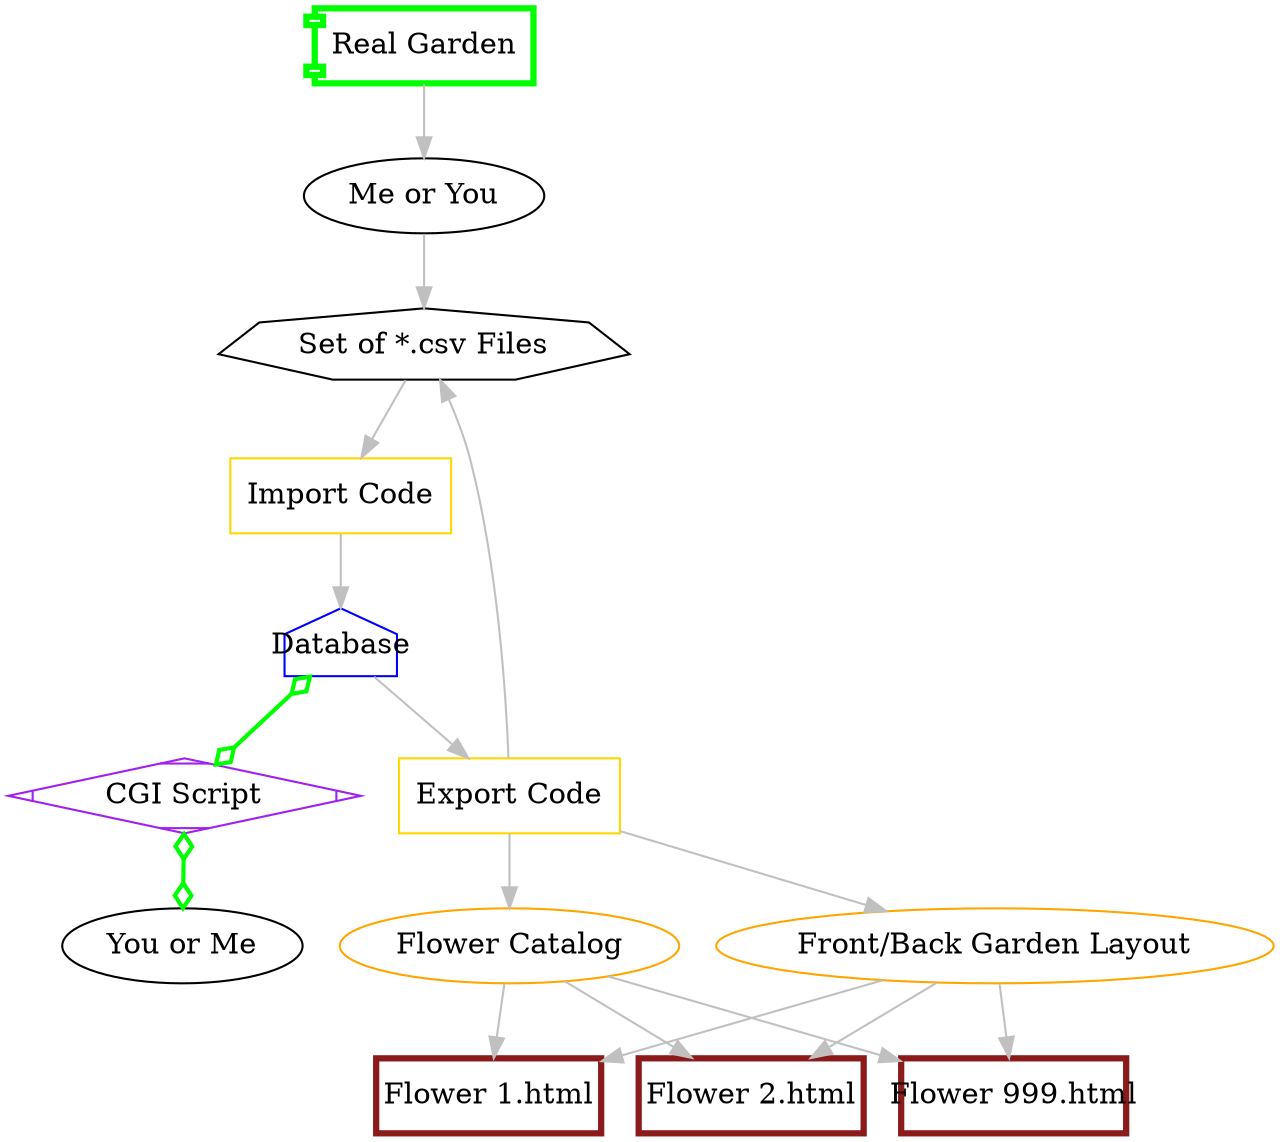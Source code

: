 digraph Perl
{
graph [ rankdir="TB" ]
node [ shape="oval" ]
edge [ color="grey" ]
"Real Garden" [ color="green" penwidth="3" shape="component" ]
"Me or You"
"Set of *.csv Files" [ shape="septagon" ]
"Import Code" [ color="gold" shape="polygon" ]
"Database" [ color="blue" fixedsize="true" shape="house" ]
"Export Code" [ color="gold" shape="polygon" ]
"Flower Catalog" [ color="orange" ]
"Front/Back Garden Layout" [ color="orange" ]
"Flower 1.html" [ color="firebrick4" fixedsize="true" height=".5" penwidth="3" shape="rectangle" width="1.5" ]
"Flower 2.html" [ color="firebrick4" fixedsize="true" height=".5" penwidth="3" shape="rectangle" width="1.5" ]
"Flower 999.html" [ color="firebrick4" fixedsize="true" height=".5" penwidth="3" shape="rectangle" width="1.5" ]
"CGI Script" [ color="purple" shape="Mdiamond" ]
"You or Me"
"Real Garden" -> "Me or You"
"Me or You" -> "Set of *.csv Files"
"Set of *.csv Files" -> "Import Code"
"Import Code" -> "Database"
"Database" -> "Export Code"
"Export Code" -> "Flower Catalog"
"Export Code" -> "Set of *.csv Files"
"Export Code" -> "Front/Back Garden Layout"
"Flower Catalog" -> "Flower 1.html"
"Flower Catalog" -> "Flower 2.html"
"Flower Catalog" -> "Flower 999.html"
"Front/Back Garden Layout" -> "Flower 1.html"
"Front/Back Garden Layout" -> "Flower 2.html"
"Front/Back Garden Layout" -> "Flower 999.html"
"Database" -> "CGI Script" [ arrowhead="ediamond" arrowtail="ediamond" color="green" dir="both" penwidth="2" ]
"CGI Script" -> "You or Me" [ arrowhead="ediamond" arrowtail="ediamond" color="green" dir="both" penwidth="2" ]
}
